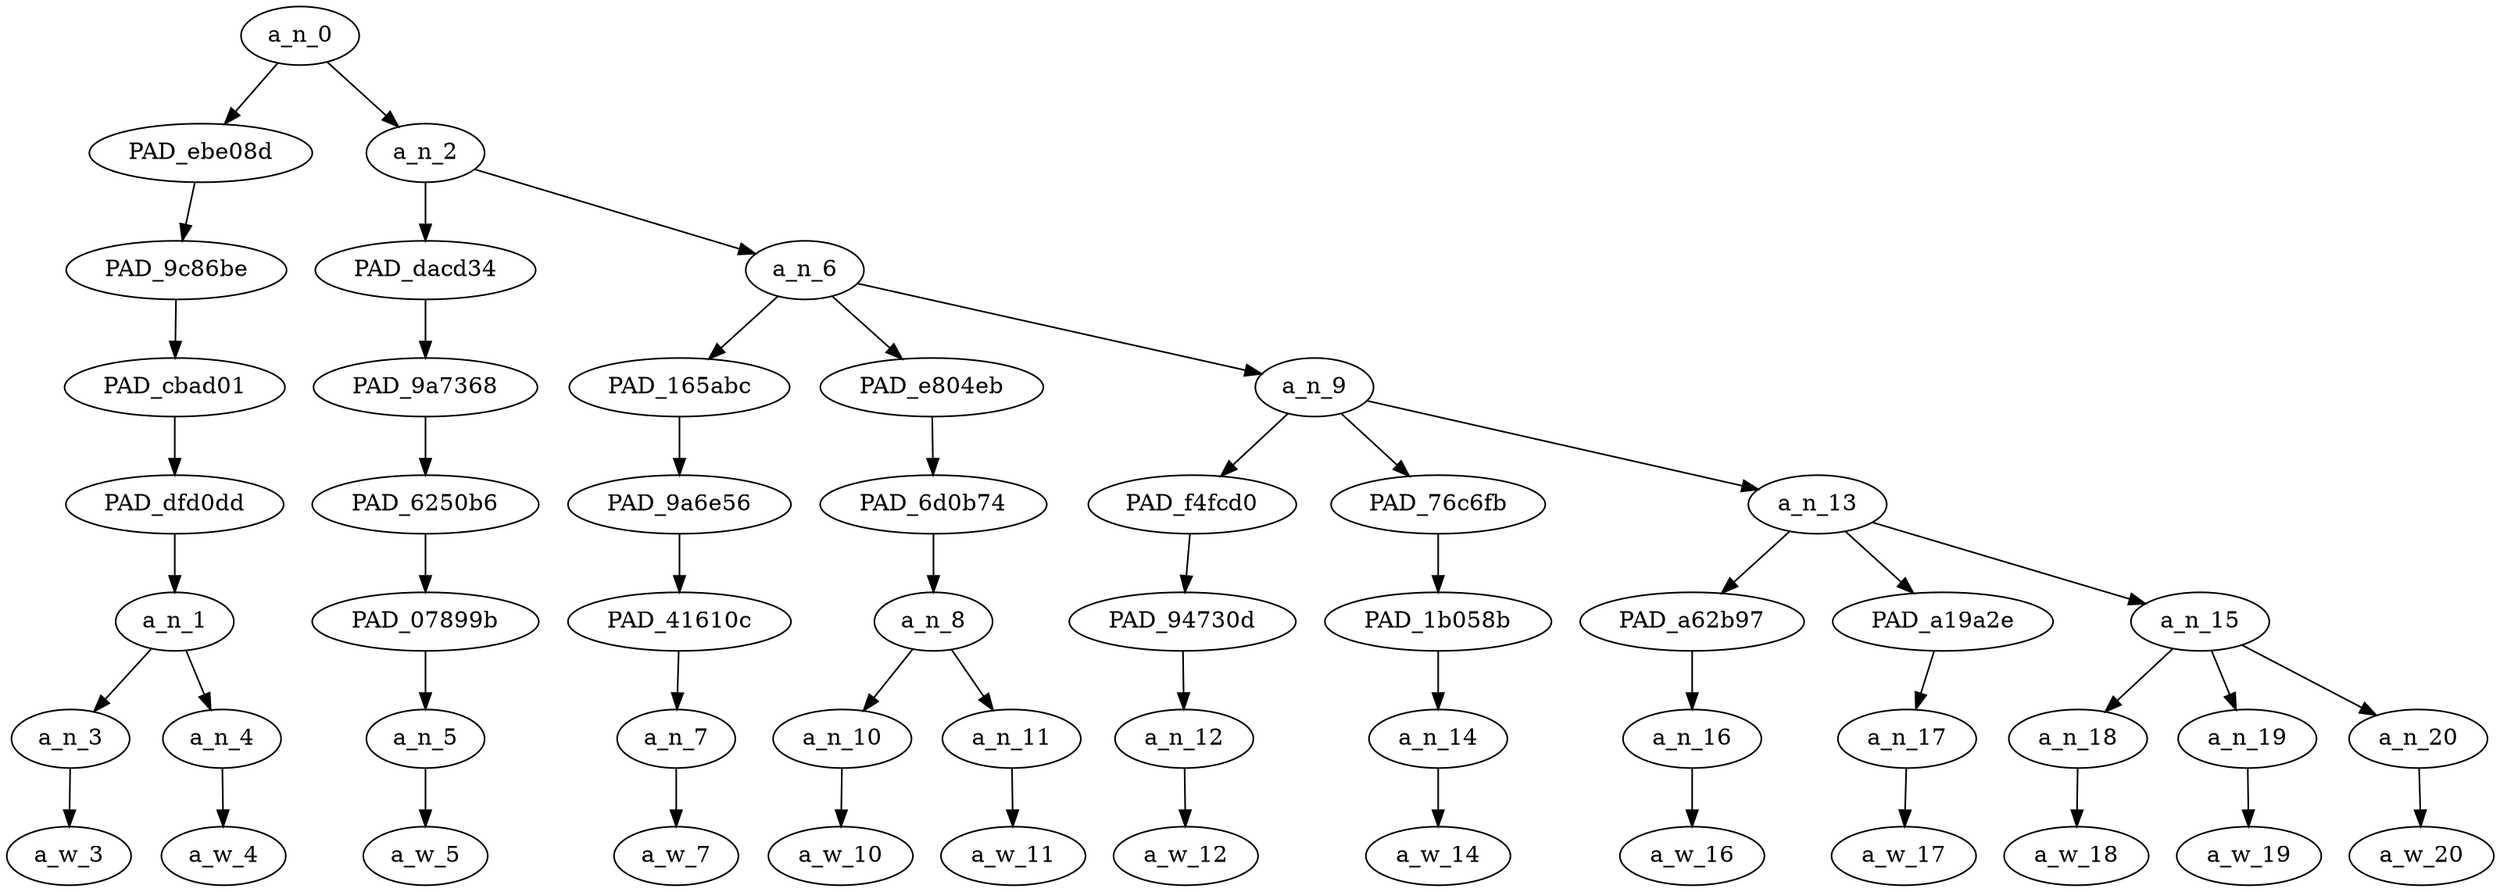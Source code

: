 strict digraph "" {
	a_n_0	[div_dir=1,
		index=0,
		level=7,
		pos="2.143518518518518,7!",
		text_span="[0, 1, 2, 3, 4, 5, 6, 7, 8, 9, 10, 11, 12]",
		value=1.00000001];
	PAD_ebe08d	[div_dir=1,
		index=0,
		level=6,
		pos="0.5,6!",
		text_span="[0, 1]",
		value=0.15360370];
	a_n_0 -> PAD_ebe08d;
	a_n_2	[div_dir=1,
		index=1,
		level=6,
		pos="3.7870370370370368,6!",
		text_span="[2, 3, 4, 5, 6, 7, 8, 9, 10, 11, 12]",
		value=0.84624255];
	a_n_0 -> a_n_2;
	PAD_9c86be	[div_dir=1,
		index=0,
		level=5,
		pos="0.5,5!",
		text_span="[0, 1]",
		value=0.15360370];
	PAD_ebe08d -> PAD_9c86be;
	PAD_cbad01	[div_dir=1,
		index=0,
		level=4,
		pos="0.5,4!",
		text_span="[0, 1]",
		value=0.15360370];
	PAD_9c86be -> PAD_cbad01;
	PAD_dfd0dd	[div_dir=1,
		index=0,
		level=3,
		pos="0.5,3!",
		text_span="[0, 1]",
		value=0.15360370];
	PAD_cbad01 -> PAD_dfd0dd;
	a_n_1	[div_dir=1,
		index=0,
		level=2,
		pos="0.5,2!",
		text_span="[0, 1]",
		value=0.15360370];
	PAD_dfd0dd -> a_n_1;
	a_n_3	[div_dir=1,
		index=0,
		level=1,
		pos="0.0,1!",
		text_span="[0]",
		value=0.04662224];
	a_n_1 -> a_n_3;
	a_n_4	[div_dir=1,
		index=1,
		level=1,
		pos="1.0,1!",
		text_span="[1]",
		value=0.10682676];
	a_n_1 -> a_n_4;
	a_w_3	[div_dir=0,
		index=0,
		level=0,
		pos="0,0!",
		text_span="[0]",
		value="<user>"];
	a_n_3 -> a_w_3;
	a_w_4	[div_dir=0,
		index=1,
		level=0,
		pos="1,0!",
		text_span="[1]",
		value=dey];
	a_n_4 -> a_w_4;
	PAD_dacd34	[div_dir=1,
		index=1,
		level=5,
		pos="2.0,5!",
		text_span="[2]",
		value=0.04174566];
	a_n_2 -> PAD_dacd34;
	a_n_6	[div_dir=1,
		index=2,
		level=5,
		pos="5.5740740740740735,5!",
		text_span="[3, 4, 5, 6, 7, 8, 9, 10, 11, 12]",
		value=0.80439596];
	a_n_2 -> a_n_6;
	PAD_9a7368	[div_dir=1,
		index=1,
		level=4,
		pos="2.0,4!",
		text_span="[2]",
		value=0.04174566];
	PAD_dacd34 -> PAD_9a7368;
	PAD_6250b6	[div_dir=1,
		index=1,
		level=3,
		pos="2.0,3!",
		text_span="[2]",
		value=0.04174566];
	PAD_9a7368 -> PAD_6250b6;
	PAD_07899b	[div_dir=1,
		index=1,
		level=2,
		pos="2.0,2!",
		text_span="[2]",
		value=0.04174566];
	PAD_6250b6 -> PAD_07899b;
	a_n_5	[div_dir=1,
		index=2,
		level=1,
		pos="2.0,1!",
		text_span="[2]",
		value=0.04174566];
	PAD_07899b -> a_n_5;
	a_w_5	[div_dir=0,
		index=2,
		level=0,
		pos="2,0!",
		text_span="[2]",
		value=can];
	a_n_5 -> a_w_5;
	PAD_165abc	[div_dir=-1,
		index=2,
		level=4,
		pos="3.0,4!",
		text_span="[3]",
		value=0.08407481];
	a_n_6 -> PAD_165abc;
	PAD_e804eb	[div_dir=1,
		index=3,
		level=4,
		pos="4.5,4!",
		text_span="[4, 5]",
		value=0.10850372];
	a_n_6 -> PAD_e804eb;
	a_n_9	[div_dir=1,
		index=4,
		level=4,
		pos="9.222222222222221,4!",
		text_span="[6, 7, 8, 9, 10, 11, 12]",
		value=0.61173147];
	a_n_6 -> a_n_9;
	PAD_9a6e56	[div_dir=-1,
		index=2,
		level=3,
		pos="3.0,3!",
		text_span="[3]",
		value=0.08407481];
	PAD_165abc -> PAD_9a6e56;
	PAD_41610c	[div_dir=-1,
		index=2,
		level=2,
		pos="3.0,2!",
		text_span="[3]",
		value=0.08407481];
	PAD_9a6e56 -> PAD_41610c;
	a_n_7	[div_dir=-1,
		index=3,
		level=1,
		pos="3.0,1!",
		text_span="[3]",
		value=0.08407481];
	PAD_41610c -> a_n_7;
	a_w_7	[div_dir=0,
		index=3,
		level=0,
		pos="3,0!",
		text_span="[3]",
		value=suck];
	a_n_7 -> a_w_7;
	PAD_6d0b74	[div_dir=1,
		index=3,
		level=3,
		pos="4.5,3!",
		text_span="[4, 5]",
		value=0.10850372];
	PAD_e804eb -> PAD_6d0b74;
	a_n_8	[div_dir=1,
		index=3,
		level=2,
		pos="4.5,2!",
		text_span="[4, 5]",
		value=0.10850372];
	PAD_6d0b74 -> a_n_8;
	a_n_10	[div_dir=1,
		index=4,
		level=1,
		pos="4.0,1!",
		text_span="[4]",
		value=0.04601957];
	a_n_8 -> a_n_10;
	a_n_11	[div_dir=-1,
		index=5,
		level=1,
		pos="5.0,1!",
		text_span="[5]",
		value=0.06240613];
	a_n_8 -> a_n_11;
	a_w_10	[div_dir=0,
		index=4,
		level=0,
		pos="4,0!",
		text_span="[4]",
		value=my];
	a_n_10 -> a_w_10;
	a_w_11	[div_dir=0,
		index=5,
		level=0,
		pos="5,0!",
		text_span="[5]",
		value=dick];
	a_n_11 -> a_w_11;
	PAD_f4fcd0	[div_dir=1,
		index=4,
		level=3,
		pos="6.0,3!",
		text_span="[6]",
		value=0.04588812];
	a_n_9 -> PAD_f4fcd0;
	PAD_76c6fb	[div_dir=-1,
		index=6,
		level=3,
		pos="12.0,3!",
		text_span="[12]",
		value=0.08604005];
	a_n_9 -> PAD_76c6fb;
	a_n_13	[div_dir=1,
		index=5,
		level=3,
		pos="9.666666666666666,3!",
		text_span="[7, 8, 9, 10, 11]",
		value=0.47969910];
	a_n_9 -> a_n_13;
	PAD_94730d	[div_dir=1,
		index=4,
		level=2,
		pos="6.0,2!",
		text_span="[6]",
		value=0.04588812];
	PAD_f4fcd0 -> PAD_94730d;
	a_n_12	[div_dir=1,
		index=6,
		level=1,
		pos="6.0,1!",
		text_span="[6]",
		value=0.04588812];
	PAD_94730d -> a_n_12;
	a_w_12	[div_dir=0,
		index=6,
		level=0,
		pos="6,0!",
		text_span="[6]",
		value=my1];
	a_n_12 -> a_w_12;
	PAD_1b058b	[div_dir=-1,
		index=8,
		level=2,
		pos="12.0,2!",
		text_span="[12]",
		value=0.08604005];
	PAD_76c6fb -> PAD_1b058b;
	a_n_14	[div_dir=-1,
		index=12,
		level=1,
		pos="12.0,1!",
		text_span="[12]",
		value=0.08604005];
	PAD_1b058b -> a_n_14;
	a_w_14	[div_dir=0,
		index=12,
		level=0,
		pos="12,0!",
		text_span="[12]",
		value=judge];
	a_n_14 -> a_w_14;
	PAD_a62b97	[div_dir=1,
		index=6,
		level=2,
		pos="10.0,2!",
		text_span="[10]",
		value=0.12778912];
	a_n_13 -> PAD_a62b97;
	PAD_a19a2e	[div_dir=1,
		index=7,
		level=2,
		pos="11.0,2!",
		text_span="[11]",
		value=0.08997241];
	a_n_13 -> PAD_a19a2e;
	a_n_15	[div_dir=-1,
		index=5,
		level=2,
		pos="8.0,2!",
		text_span="[7, 8, 9]",
		value=0.26192428];
	a_n_13 -> a_n_15;
	a_n_16	[div_dir=1,
		index=10,
		level=1,
		pos="10.0,1!",
		text_span="[10]",
		value=0.12778912];
	PAD_a62b97 -> a_n_16;
	a_w_16	[div_dir=0,
		index=10,
		level=0,
		pos="10,0!",
		text_span="[10]",
		value=white];
	a_n_16 -> a_w_16;
	a_n_17	[div_dir=1,
		index=11,
		level=1,
		pos="11.0,1!",
		text_span="[11]",
		value=0.08997241];
	PAD_a19a2e -> a_n_17;
	a_w_17	[div_dir=0,
		index=11,
		level=0,
		pos="11,0!",
		text_span="[11]",
		value=ass];
	a_n_17 -> a_w_17;
	a_n_18	[div_dir=-1,
		index=7,
		level=1,
		pos="7.0,1!",
		text_span="[7]",
		value=0.04900715];
	a_n_15 -> a_n_18;
	a_n_19	[div_dir=1,
		index=8,
		level=1,
		pos="8.0,1!",
		text_span="[8]",
		value=0.10423096];
	a_n_15 -> a_n_19;
	a_n_20	[div_dir=-1,
		index=9,
		level=1,
		pos="9.0,1!",
		text_span="[9]",
		value=0.10859362];
	a_n_15 -> a_n_20;
	a_w_18	[div_dir=0,
		index=7,
		level=0,
		pos="7,0!",
		text_span="[7]",
		value=po];
	a_n_18 -> a_w_18;
	a_w_19	[div_dir=0,
		index=8,
		level=0,
		pos="8,0!",
		text_span="[8]",
		value=nd];
	a_n_19 -> a_w_19;
	a_w_20	[div_dir=0,
		index=9,
		level=0,
		pos="9,0!",
		text_span="[9]",
		value=dat];
	a_n_20 -> a_w_20;
}
